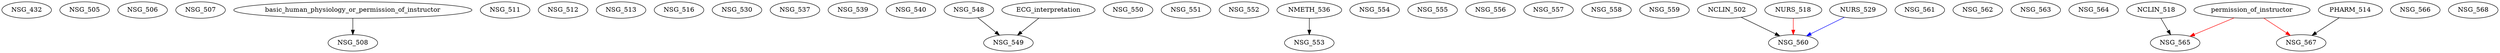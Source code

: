 digraph G {
    NSG_432;
    NSG_505;
    NSG_506;
    NSG_507;
    edge [color=black];
    basic_human_physiology_or_permission_of_instructor -> NSG_508;
    NSG_511;
    NSG_512;
    NSG_513;
    NSG_516;
    NSG_530;
    NSG_537;
    NSG_539;
    NSG_540;
    NSG_548;
    edge [color=black];
    NSG_548 -> NSG_549;
    ECG_interpretation -> NSG_549;
    NSG_550;
    NSG_551;
    NSG_552;
    edge [color=black];
    NMETH_536 -> NSG_553;
    NSG_554;
    NSG_555;
    NSG_556;
    NSG_557;
    NSG_558;
    NSG_559;
    edge [color=black];
    NCLIN_502 -> NSG_560;
    edge [color=red];
    NURS_518 -> NSG_560;
    edge [color=blue];
    NURS_529 -> NSG_560;
    NSG_561;
    NSG_562;
    NSG_563;
    NSG_564;
    edge [color=black];
    NCLIN_518 -> NSG_565;
    edge [color=red];
    permission_of_instructor -> NSG_565;
    NSG_566;
    edge [color=black];
    PHARM_514 -> NSG_567;
    edge [color=red];
    permission_of_instructor -> NSG_567;
    NSG_568;
}
